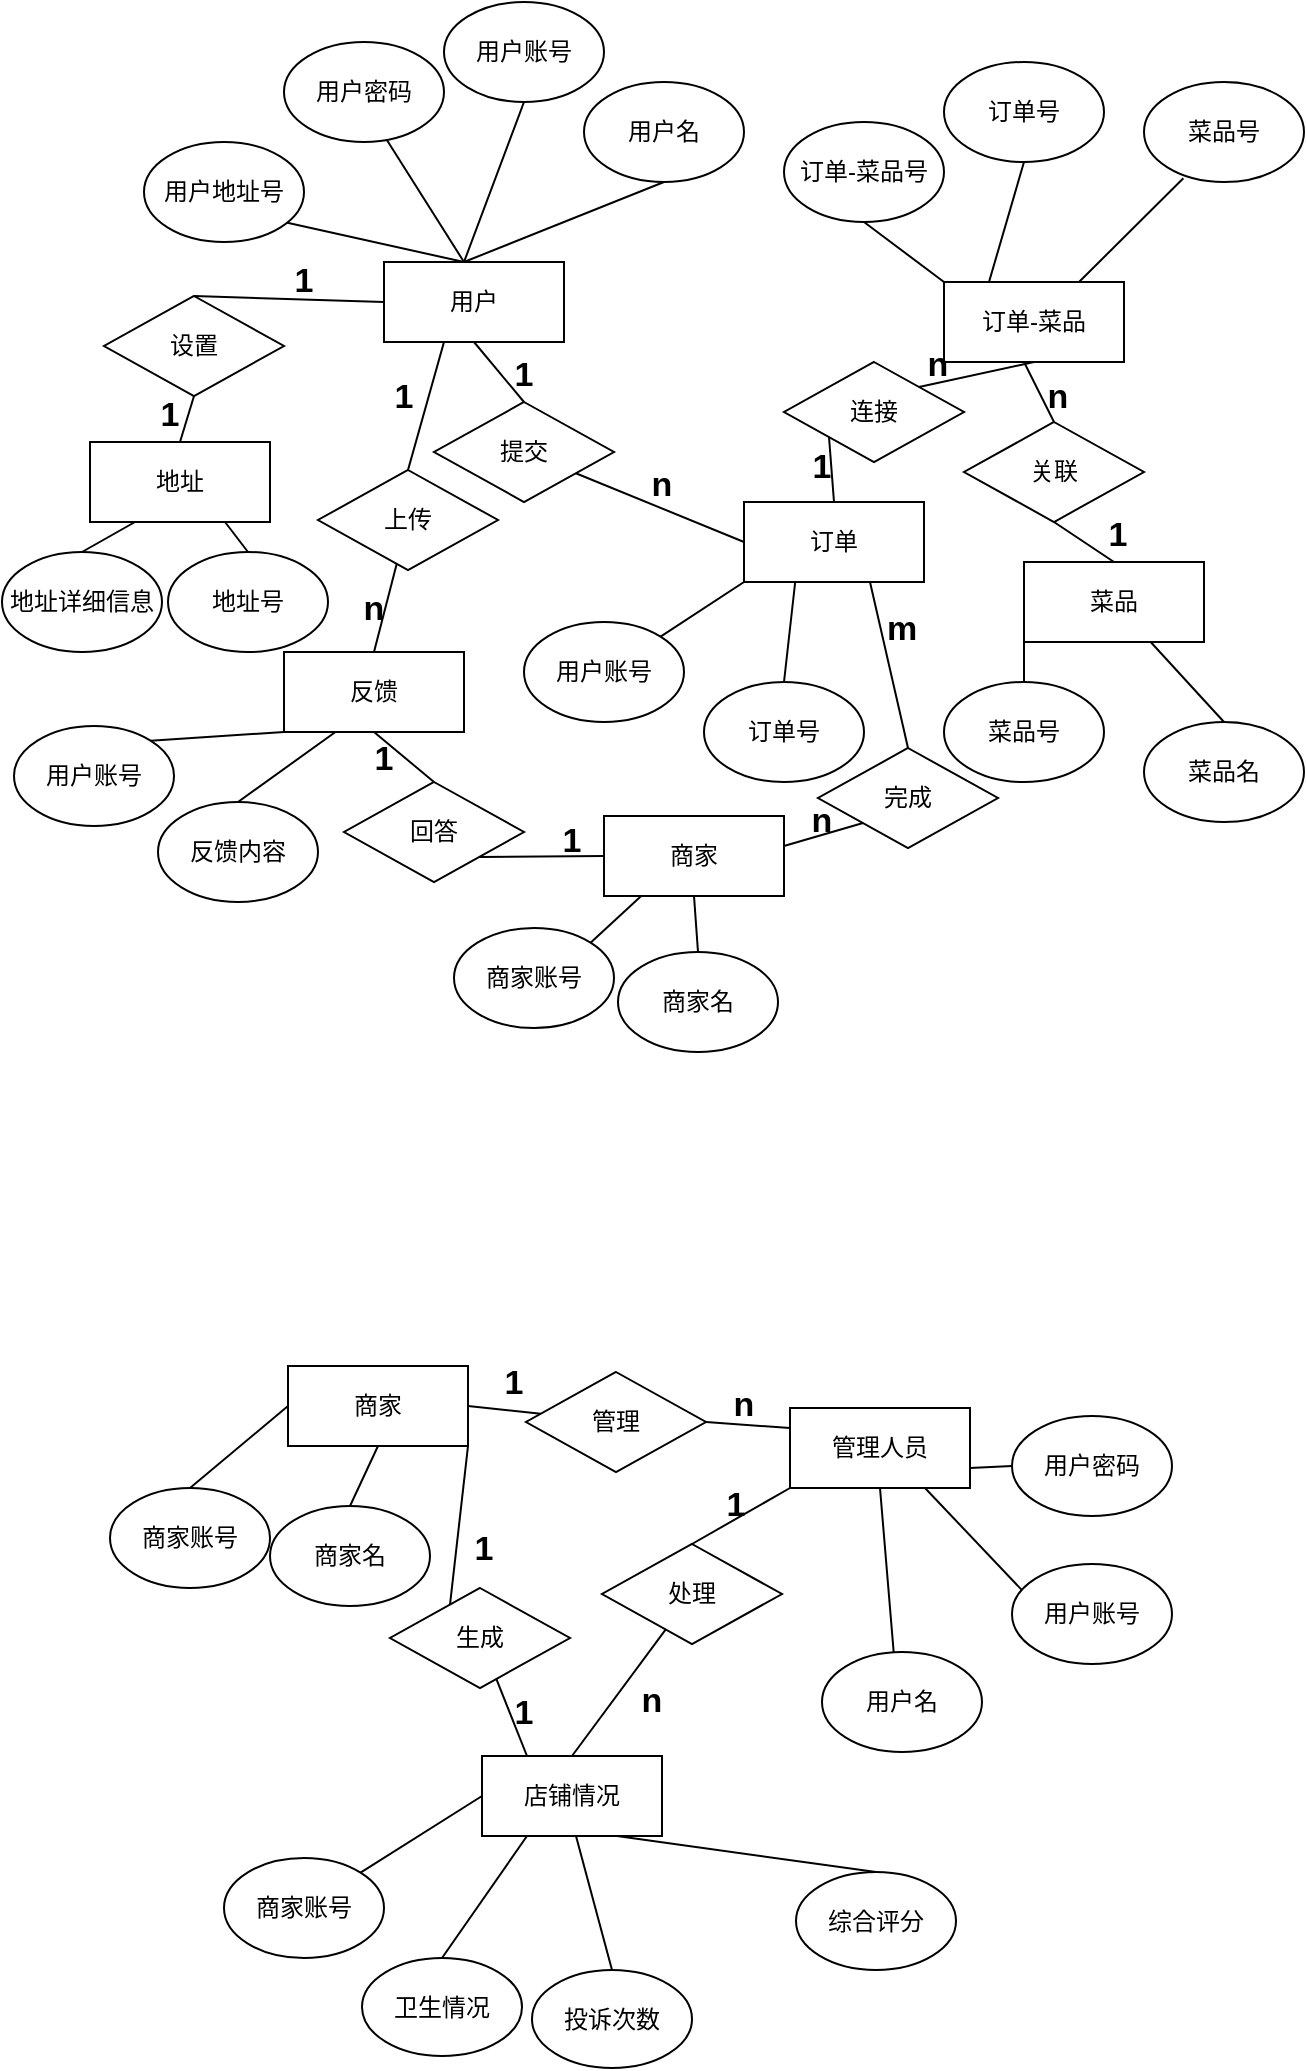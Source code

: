 <mxfile version="20.5.1" type="github">
  <diagram id="eNidESBqAF4DQQRwtHDU" name="Page-1">
    <mxGraphModel dx="1000" dy="600" grid="0" gridSize="10" guides="1" tooltips="1" connect="1" arrows="1" fold="1" page="1" pageScale="1" pageWidth="827" pageHeight="1169" math="0" shadow="0">
      <root>
        <mxCell id="0" />
        <mxCell id="1" parent="0" />
        <mxCell id="hhgO8jSMTBiHvEmgLpF0-1" value="用户" style="rounded=0;whiteSpace=wrap;html=1;" parent="1" vertex="1">
          <mxGeometry x="265" y="200" width="90" height="40" as="geometry" />
        </mxCell>
        <mxCell id="hhgO8jSMTBiHvEmgLpF0-4" value="" style="endArrow=none;html=1;rounded=0;entryX=0.5;entryY=1;entryDx=0;entryDy=0;" parent="1" target="hhgO8jSMTBiHvEmgLpF0-5" edge="1">
          <mxGeometry width="50" height="50" relative="1" as="geometry">
            <mxPoint x="305" y="200" as="sourcePoint" />
            <mxPoint x="315" y="160" as="targetPoint" />
          </mxGeometry>
        </mxCell>
        <mxCell id="hhgO8jSMTBiHvEmgLpF0-5" value="用户名" style="ellipse;whiteSpace=wrap;html=1;" parent="1" vertex="1">
          <mxGeometry x="365" y="110" width="80" height="50" as="geometry" />
        </mxCell>
        <mxCell id="hhgO8jSMTBiHvEmgLpF0-8" value="" style="endArrow=none;html=1;rounded=0;entryX=0.5;entryY=1;entryDx=0;entryDy=0;" parent="1" target="hhgO8jSMTBiHvEmgLpF0-10" edge="1">
          <mxGeometry width="50" height="50" relative="1" as="geometry">
            <mxPoint x="305" y="200" as="sourcePoint" />
            <mxPoint x="245" y="150" as="targetPoint" />
          </mxGeometry>
        </mxCell>
        <mxCell id="hhgO8jSMTBiHvEmgLpF0-10" value="用户账号" style="ellipse;whiteSpace=wrap;html=1;" parent="1" vertex="1">
          <mxGeometry x="295" y="70" width="80" height="50" as="geometry" />
        </mxCell>
        <mxCell id="hhgO8jSMTBiHvEmgLpF0-11" value="用户密码" style="ellipse;whiteSpace=wrap;html=1;" parent="1" vertex="1">
          <mxGeometry x="215" y="90" width="80" height="50" as="geometry" />
        </mxCell>
        <mxCell id="hhgO8jSMTBiHvEmgLpF0-13" value="" style="endArrow=none;html=1;rounded=0;entryX=0.64;entryY=0.972;entryDx=0;entryDy=0;entryPerimeter=0;" parent="1" target="hhgO8jSMTBiHvEmgLpF0-11" edge="1">
          <mxGeometry width="50" height="50" relative="1" as="geometry">
            <mxPoint x="305" y="200" as="sourcePoint" />
            <mxPoint x="355" y="150" as="targetPoint" />
          </mxGeometry>
        </mxCell>
        <mxCell id="hhgO8jSMTBiHvEmgLpF0-14" value="" style="endArrow=none;html=1;rounded=0;" parent="1" edge="1">
          <mxGeometry width="50" height="50" relative="1" as="geometry">
            <mxPoint x="215" y="180" as="sourcePoint" />
            <mxPoint x="305" y="200" as="targetPoint" />
          </mxGeometry>
        </mxCell>
        <mxCell id="hhgO8jSMTBiHvEmgLpF0-15" value="用户地址号" style="ellipse;whiteSpace=wrap;html=1;" parent="1" vertex="1">
          <mxGeometry x="145" y="140" width="80" height="50" as="geometry" />
        </mxCell>
        <mxCell id="hhgO8jSMTBiHvEmgLpF0-16" value="设置" style="rhombus;whiteSpace=wrap;html=1;" parent="1" vertex="1">
          <mxGeometry x="125" y="217" width="90" height="50" as="geometry" />
        </mxCell>
        <mxCell id="hhgO8jSMTBiHvEmgLpF0-17" value="" style="endArrow=none;html=1;rounded=0;exitX=0.5;exitY=0;exitDx=0;exitDy=0;entryX=0;entryY=0.5;entryDx=0;entryDy=0;" parent="1" source="hhgO8jSMTBiHvEmgLpF0-16" edge="1" target="hhgO8jSMTBiHvEmgLpF0-1">
          <mxGeometry width="50" height="50" relative="1" as="geometry">
            <mxPoint x="135" y="240" as="sourcePoint" />
            <mxPoint x="185" y="190" as="targetPoint" />
          </mxGeometry>
        </mxCell>
        <mxCell id="hhgO8jSMTBiHvEmgLpF0-18" value="地址" style="rounded=0;whiteSpace=wrap;html=1;" parent="1" vertex="1">
          <mxGeometry x="118" y="290" width="90" height="40" as="geometry" />
        </mxCell>
        <mxCell id="hhgO8jSMTBiHvEmgLpF0-19" value="" style="endArrow=none;html=1;rounded=0;exitX=0.5;exitY=0;exitDx=0;exitDy=0;entryX=0.5;entryY=1;entryDx=0;entryDy=0;" parent="1" source="hhgO8jSMTBiHvEmgLpF0-18" target="hhgO8jSMTBiHvEmgLpF0-16" edge="1">
          <mxGeometry width="50" height="50" relative="1" as="geometry">
            <mxPoint x="135" y="360" as="sourcePoint" />
            <mxPoint x="185" y="310" as="targetPoint" />
          </mxGeometry>
        </mxCell>
        <mxCell id="hhgO8jSMTBiHvEmgLpF0-20" value="" style="endArrow=none;html=1;rounded=0;exitX=0.5;exitY=0;exitDx=0;exitDy=0;entryX=0.25;entryY=1;entryDx=0;entryDy=0;" parent="1" source="hhgO8jSMTBiHvEmgLpF0-21" target="hhgO8jSMTBiHvEmgLpF0-18" edge="1">
          <mxGeometry width="50" height="50" relative="1" as="geometry">
            <mxPoint x="125" y="430" as="sourcePoint" />
            <mxPoint x="175" y="400" as="targetPoint" />
          </mxGeometry>
        </mxCell>
        <mxCell id="hhgO8jSMTBiHvEmgLpF0-21" value="地址详细信息" style="ellipse;whiteSpace=wrap;html=1;" parent="1" vertex="1">
          <mxGeometry x="74" y="345" width="80" height="50" as="geometry" />
        </mxCell>
        <mxCell id="hhgO8jSMTBiHvEmgLpF0-22" value="" style="endArrow=none;html=1;rounded=0;entryX=0.5;entryY=1;entryDx=0;entryDy=0;" parent="1" target="hhgO8jSMTBiHvEmgLpF0-1" edge="1">
          <mxGeometry width="50" height="50" relative="1" as="geometry">
            <mxPoint x="335" y="270" as="sourcePoint" />
            <mxPoint x="325" y="240" as="targetPoint" />
          </mxGeometry>
        </mxCell>
        <mxCell id="hhgO8jSMTBiHvEmgLpF0-24" value="提交" style="rhombus;whiteSpace=wrap;html=1;" parent="1" vertex="1">
          <mxGeometry x="290" y="270" width="90" height="50" as="geometry" />
        </mxCell>
        <mxCell id="hhgO8jSMTBiHvEmgLpF0-26" value="" style="endArrow=none;html=1;rounded=0;" parent="1" target="hhgO8jSMTBiHvEmgLpF0-24" edge="1">
          <mxGeometry width="50" height="50" relative="1" as="geometry">
            <mxPoint x="445" y="340" as="sourcePoint" />
            <mxPoint x="375" y="300" as="targetPoint" />
            <Array as="points" />
          </mxGeometry>
        </mxCell>
        <mxCell id="hhgO8jSMTBiHvEmgLpF0-27" value="订单" style="rounded=0;whiteSpace=wrap;html=1;" parent="1" vertex="1">
          <mxGeometry x="445" y="320" width="90" height="40" as="geometry" />
        </mxCell>
        <mxCell id="hhgO8jSMTBiHvEmgLpF0-29" value="用户账号" style="ellipse;whiteSpace=wrap;html=1;" parent="1" vertex="1">
          <mxGeometry x="335" y="380" width="80" height="50" as="geometry" />
        </mxCell>
        <mxCell id="hhgO8jSMTBiHvEmgLpF0-30" value="订单号" style="ellipse;whiteSpace=wrap;html=1;" parent="1" vertex="1">
          <mxGeometry x="425" y="410" width="80" height="50" as="geometry" />
        </mxCell>
        <mxCell id="hhgO8jSMTBiHvEmgLpF0-32" value="" style="endArrow=none;html=1;rounded=0;exitX=1;exitY=0;exitDx=0;exitDy=0;" parent="1" source="hhgO8jSMTBiHvEmgLpF0-29" edge="1">
          <mxGeometry width="50" height="50" relative="1" as="geometry">
            <mxPoint x="395" y="410" as="sourcePoint" />
            <mxPoint x="445" y="360" as="targetPoint" />
          </mxGeometry>
        </mxCell>
        <mxCell id="hhgO8jSMTBiHvEmgLpF0-33" value="" style="endArrow=none;html=1;rounded=0;entryX=0.64;entryY=0.972;entryDx=0;entryDy=0;entryPerimeter=0;exitX=0.5;exitY=0;exitDx=0;exitDy=0;" parent="1" source="hhgO8jSMTBiHvEmgLpF0-30" edge="1">
          <mxGeometry width="50" height="50" relative="1" as="geometry">
            <mxPoint x="509.4" y="421.4" as="sourcePoint" />
            <mxPoint x="470.6" y="360" as="targetPoint" />
          </mxGeometry>
        </mxCell>
        <mxCell id="hhgO8jSMTBiHvEmgLpF0-34" value="订单-菜品" style="rounded=0;whiteSpace=wrap;html=1;" parent="1" vertex="1">
          <mxGeometry x="545" y="210" width="90" height="40" as="geometry" />
        </mxCell>
        <mxCell id="hhgO8jSMTBiHvEmgLpF0-35" value="订单-菜品号" style="ellipse;whiteSpace=wrap;html=1;" parent="1" vertex="1">
          <mxGeometry x="465" y="130" width="80" height="50" as="geometry" />
        </mxCell>
        <mxCell id="hhgO8jSMTBiHvEmgLpF0-36" value="" style="endArrow=none;html=1;rounded=0;exitX=0;exitY=0;exitDx=0;exitDy=0;" parent="1" source="hhgO8jSMTBiHvEmgLpF0-34" edge="1">
          <mxGeometry width="50" height="50" relative="1" as="geometry">
            <mxPoint x="589.08" y="214.4" as="sourcePoint" />
            <mxPoint x="504.996" y="180.002" as="targetPoint" />
            <Array as="points" />
          </mxGeometry>
        </mxCell>
        <mxCell id="hhgO8jSMTBiHvEmgLpF0-37" value="订单号" style="ellipse;whiteSpace=wrap;html=1;" parent="1" vertex="1">
          <mxGeometry x="545" y="100" width="80" height="50" as="geometry" />
        </mxCell>
        <mxCell id="hhgO8jSMTBiHvEmgLpF0-38" value="" style="endArrow=none;html=1;rounded=0;exitX=0.25;exitY=0;exitDx=0;exitDy=0;" parent="1" source="hhgO8jSMTBiHvEmgLpF0-34" edge="1">
          <mxGeometry width="50" height="50" relative="1" as="geometry">
            <mxPoint x="623.8" y="200" as="sourcePoint" />
            <mxPoint x="585" y="150" as="targetPoint" />
          </mxGeometry>
        </mxCell>
        <mxCell id="hhgO8jSMTBiHvEmgLpF0-39" value="地址号" style="ellipse;whiteSpace=wrap;html=1;" parent="1" vertex="1">
          <mxGeometry x="157" y="345" width="80" height="50" as="geometry" />
        </mxCell>
        <mxCell id="hhgO8jSMTBiHvEmgLpF0-40" value="" style="endArrow=none;html=1;rounded=0;exitX=0.5;exitY=0;exitDx=0;exitDy=0;entryX=0.75;entryY=1;entryDx=0;entryDy=0;" parent="1" source="hhgO8jSMTBiHvEmgLpF0-39" target="hhgO8jSMTBiHvEmgLpF0-18" edge="1">
          <mxGeometry width="50" height="50" relative="1" as="geometry">
            <mxPoint x="175" y="430" as="sourcePoint" />
            <mxPoint x="215" y="400" as="targetPoint" />
          </mxGeometry>
        </mxCell>
        <mxCell id="hhgO8jSMTBiHvEmgLpF0-41" value="" style="endArrow=none;html=1;rounded=0;exitX=0.75;exitY=0;exitDx=0;exitDy=0;entryX=0.246;entryY=0.963;entryDx=0;entryDy=0;entryPerimeter=0;" parent="1" source="hhgO8jSMTBiHvEmgLpF0-34" target="hhgO8jSMTBiHvEmgLpF0-42" edge="1">
          <mxGeometry width="50" height="50" relative="1" as="geometry">
            <mxPoint x="607.5" y="220" as="sourcePoint" />
            <mxPoint x="645" y="160" as="targetPoint" />
          </mxGeometry>
        </mxCell>
        <mxCell id="hhgO8jSMTBiHvEmgLpF0-42" value="菜品号" style="ellipse;whiteSpace=wrap;html=1;" parent="1" vertex="1">
          <mxGeometry x="645" y="110" width="80" height="50" as="geometry" />
        </mxCell>
        <mxCell id="hhgO8jSMTBiHvEmgLpF0-43" value="连接" style="rhombus;whiteSpace=wrap;html=1;" parent="1" vertex="1">
          <mxGeometry x="465" y="250" width="90" height="50" as="geometry" />
        </mxCell>
        <mxCell id="hhgO8jSMTBiHvEmgLpF0-45" value="" style="endArrow=none;html=1;rounded=0;entryX=0;entryY=1;entryDx=0;entryDy=0;exitX=0.5;exitY=0;exitDx=0;exitDy=0;" parent="1" source="hhgO8jSMTBiHvEmgLpF0-27" target="hhgO8jSMTBiHvEmgLpF0-43" edge="1">
          <mxGeometry width="50" height="50" relative="1" as="geometry">
            <mxPoint x="425" y="280" as="sourcePoint" />
            <mxPoint x="475" y="230" as="targetPoint" />
          </mxGeometry>
        </mxCell>
        <mxCell id="hhgO8jSMTBiHvEmgLpF0-46" value="" style="endArrow=none;html=1;rounded=0;entryX=0.5;entryY=1;entryDx=0;entryDy=0;exitX=1;exitY=0;exitDx=0;exitDy=0;" parent="1" source="hhgO8jSMTBiHvEmgLpF0-43" target="hhgO8jSMTBiHvEmgLpF0-34" edge="1">
          <mxGeometry width="50" height="50" relative="1" as="geometry">
            <mxPoint x="597.5" y="300" as="sourcePoint" />
            <mxPoint x="572.5" y="270" as="targetPoint" />
          </mxGeometry>
        </mxCell>
        <mxCell id="hhgO8jSMTBiHvEmgLpF0-47" value="" style="endArrow=none;html=1;rounded=0;entryX=0;entryY=1;entryDx=0;entryDy=0;exitX=0.5;exitY=0;exitDx=0;exitDy=0;" parent="1" source="hhgO8jSMTBiHvEmgLpF0-48" edge="1">
          <mxGeometry width="50" height="50" relative="1" as="geometry">
            <mxPoint x="605" y="280" as="sourcePoint" />
            <mxPoint x="585" y="250" as="targetPoint" />
          </mxGeometry>
        </mxCell>
        <mxCell id="hhgO8jSMTBiHvEmgLpF0-48" value="关联" style="rhombus;whiteSpace=wrap;html=1;" parent="1" vertex="1">
          <mxGeometry x="555" y="280" width="90" height="50" as="geometry" />
        </mxCell>
        <mxCell id="hhgO8jSMTBiHvEmgLpF0-49" value="菜品" style="rounded=0;whiteSpace=wrap;html=1;" parent="1" vertex="1">
          <mxGeometry x="585" y="350" width="90" height="40" as="geometry" />
        </mxCell>
        <mxCell id="hhgO8jSMTBiHvEmgLpF0-50" value="" style="endArrow=none;html=1;rounded=0;entryX=0.5;entryY=1;entryDx=0;entryDy=0;exitX=0.5;exitY=0;exitDx=0;exitDy=0;" parent="1" source="hhgO8jSMTBiHvEmgLpF0-49" target="hhgO8jSMTBiHvEmgLpF0-48" edge="1">
          <mxGeometry width="50" height="50" relative="1" as="geometry">
            <mxPoint x="682.5" y="362.5" as="sourcePoint" />
            <mxPoint x="615" y="320" as="targetPoint" />
          </mxGeometry>
        </mxCell>
        <mxCell id="hhgO8jSMTBiHvEmgLpF0-51" value="" style="endArrow=none;html=1;rounded=0;exitX=0.5;exitY=0;exitDx=0;exitDy=0;" parent="1" source="hhgO8jSMTBiHvEmgLpF0-52" edge="1">
          <mxGeometry width="50" height="50" relative="1" as="geometry">
            <mxPoint x="565" y="410" as="sourcePoint" />
            <mxPoint x="585" y="390" as="targetPoint" />
          </mxGeometry>
        </mxCell>
        <mxCell id="hhgO8jSMTBiHvEmgLpF0-52" value="菜品号" style="ellipse;whiteSpace=wrap;html=1;" parent="1" vertex="1">
          <mxGeometry x="545" y="410" width="80" height="50" as="geometry" />
        </mxCell>
        <mxCell id="hhgO8jSMTBiHvEmgLpF0-53" value="" style="endArrow=none;html=1;rounded=0;exitX=0.5;exitY=0;exitDx=0;exitDy=0;" parent="1" source="hhgO8jSMTBiHvEmgLpF0-54" target="hhgO8jSMTBiHvEmgLpF0-49" edge="1">
          <mxGeometry width="50" height="50" relative="1" as="geometry">
            <mxPoint x="625" y="430" as="sourcePoint" />
            <mxPoint x="595" y="400" as="targetPoint" />
          </mxGeometry>
        </mxCell>
        <mxCell id="hhgO8jSMTBiHvEmgLpF0-54" value="菜品名" style="ellipse;whiteSpace=wrap;html=1;" parent="1" vertex="1">
          <mxGeometry x="645" y="430" width="80" height="50" as="geometry" />
        </mxCell>
        <mxCell id="hhgO8jSMTBiHvEmgLpF0-56" value="" style="endArrow=none;html=1;rounded=0;exitX=0.5;exitY=0;exitDx=0;exitDy=0;startArrow=none;" parent="1" source="hhgO8jSMTBiHvEmgLpF0-60" edge="1">
          <mxGeometry width="50" height="50" relative="1" as="geometry">
            <mxPoint x="254" y="468" as="sourcePoint" />
            <mxPoint x="295" y="240" as="targetPoint" />
          </mxGeometry>
        </mxCell>
        <mxCell id="hhgO8jSMTBiHvEmgLpF0-58" value="反馈" style="rounded=0;whiteSpace=wrap;html=1;" parent="1" vertex="1">
          <mxGeometry x="215" y="395" width="90" height="40" as="geometry" />
        </mxCell>
        <mxCell id="hhgO8jSMTBiHvEmgLpF0-59" value="" style="endArrow=none;html=1;rounded=0;exitX=0.5;exitY=0;exitDx=0;exitDy=0;" parent="1" source="hhgO8jSMTBiHvEmgLpF0-62" edge="1">
          <mxGeometry width="50" height="50" relative="1" as="geometry">
            <mxPoint x="524" y="430" as="sourcePoint" />
            <mxPoint x="508" y="360" as="targetPoint" />
          </mxGeometry>
        </mxCell>
        <mxCell id="hhgO8jSMTBiHvEmgLpF0-60" value="上传" style="rhombus;whiteSpace=wrap;html=1;" parent="1" vertex="1">
          <mxGeometry x="232" y="304" width="90" height="50" as="geometry" />
        </mxCell>
        <mxCell id="hhgO8jSMTBiHvEmgLpF0-61" value="" style="endArrow=none;html=1;rounded=0;exitX=0.5;exitY=0;exitDx=0;exitDy=0;" parent="1" source="hhgO8jSMTBiHvEmgLpF0-58" target="hhgO8jSMTBiHvEmgLpF0-60" edge="1">
          <mxGeometry width="50" height="50" relative="1" as="geometry">
            <mxPoint x="245" y="471.0" as="sourcePoint" />
            <mxPoint x="295" y="240" as="targetPoint" />
          </mxGeometry>
        </mxCell>
        <mxCell id="hhgO8jSMTBiHvEmgLpF0-62" value="完成" style="rhombus;whiteSpace=wrap;html=1;" parent="1" vertex="1">
          <mxGeometry x="482" y="443" width="90" height="50" as="geometry" />
        </mxCell>
        <mxCell id="hhgO8jSMTBiHvEmgLpF0-63" value="" style="endArrow=none;html=1;rounded=0;entryX=0;entryY=1;entryDx=0;entryDy=0;" parent="1" target="hhgO8jSMTBiHvEmgLpF0-62" edge="1">
          <mxGeometry width="50" height="50" relative="1" as="geometry">
            <mxPoint x="465" y="492" as="sourcePoint" />
            <mxPoint x="490" y="480" as="targetPoint" />
          </mxGeometry>
        </mxCell>
        <mxCell id="hhgO8jSMTBiHvEmgLpF0-64" value="商家" style="rounded=0;whiteSpace=wrap;html=1;" parent="1" vertex="1">
          <mxGeometry x="375" y="477" width="90" height="40" as="geometry" />
        </mxCell>
        <mxCell id="hhgO8jSMTBiHvEmgLpF0-65" value="商家账号" style="ellipse;whiteSpace=wrap;html=1;" parent="1" vertex="1">
          <mxGeometry x="300" y="533" width="80" height="50" as="geometry" />
        </mxCell>
        <mxCell id="hhgO8jSMTBiHvEmgLpF0-66" value="" style="endArrow=none;html=1;rounded=0;entryX=0.64;entryY=0.972;entryDx=0;entryDy=0;entryPerimeter=0;exitX=1;exitY=0;exitDx=0;exitDy=0;" parent="1" source="hhgO8jSMTBiHvEmgLpF0-65" edge="1">
          <mxGeometry width="50" height="50" relative="1" as="geometry">
            <mxPoint x="388" y="567" as="sourcePoint" />
            <mxPoint x="393.6" y="517" as="targetPoint" />
          </mxGeometry>
        </mxCell>
        <mxCell id="hhgO8jSMTBiHvEmgLpF0-67" value="商家名" style="ellipse;whiteSpace=wrap;html=1;" parent="1" vertex="1">
          <mxGeometry x="382" y="545" width="80" height="50" as="geometry" />
        </mxCell>
        <mxCell id="hhgO8jSMTBiHvEmgLpF0-68" value="" style="endArrow=none;html=1;rounded=0;entryX=0.5;entryY=1;entryDx=0;entryDy=0;exitX=0.5;exitY=0;exitDx=0;exitDy=0;" parent="1" source="hhgO8jSMTBiHvEmgLpF0-67" target="hhgO8jSMTBiHvEmgLpF0-64" edge="1">
          <mxGeometry width="50" height="50" relative="1" as="geometry">
            <mxPoint x="378.284" y="550.322" as="sourcePoint" />
            <mxPoint x="403.6" y="527" as="targetPoint" />
          </mxGeometry>
        </mxCell>
        <mxCell id="hhgO8jSMTBiHvEmgLpF0-69" value="" style="endArrow=none;html=1;rounded=0;startArrow=none;exitX=0.5;exitY=0;exitDx=0;exitDy=0;entryX=0.5;entryY=1;entryDx=0;entryDy=0;" parent="1" source="hhgO8jSMTBiHvEmgLpF0-70" target="hhgO8jSMTBiHvEmgLpF0-58" edge="1">
          <mxGeometry width="50" height="50" relative="1" as="geometry">
            <mxPoint x="282" y="474" as="sourcePoint" />
            <mxPoint x="255" y="436" as="targetPoint" />
          </mxGeometry>
        </mxCell>
        <mxCell id="hhgO8jSMTBiHvEmgLpF0-70" value="回答" style="rhombus;whiteSpace=wrap;html=1;" parent="1" vertex="1">
          <mxGeometry x="245" y="460" width="90" height="50" as="geometry" />
        </mxCell>
        <mxCell id="hhgO8jSMTBiHvEmgLpF0-71" value="" style="endArrow=none;html=1;rounded=0;startArrow=none;entryX=0;entryY=0.5;entryDx=0;entryDy=0;exitX=1;exitY=1;exitDx=0;exitDy=0;" parent="1" source="hhgO8jSMTBiHvEmgLpF0-70" target="hhgO8jSMTBiHvEmgLpF0-64" edge="1">
          <mxGeometry width="50" height="50" relative="1" as="geometry">
            <mxPoint x="240" y="558" as="sourcePoint" />
            <mxPoint x="290" y="523" as="targetPoint" />
          </mxGeometry>
        </mxCell>
        <mxCell id="hhgO8jSMTBiHvEmgLpF0-72" value="管理人员" style="rounded=0;whiteSpace=wrap;html=1;" parent="1" vertex="1">
          <mxGeometry x="468" y="773" width="90" height="40" as="geometry" />
        </mxCell>
        <mxCell id="hhgO8jSMTBiHvEmgLpF0-73" value="" style="endArrow=none;html=1;rounded=0;entryX=0.5;entryY=1;entryDx=0;entryDy=0;exitX=0.5;exitY=1;exitDx=0;exitDy=0;" parent="1" source="hhgO8jSMTBiHvEmgLpF0-72" target="hhgO8jSMTBiHvEmgLpF0-74" edge="1">
          <mxGeometry width="50" height="50" relative="1" as="geometry">
            <mxPoint x="434" y="777" as="sourcePoint" />
            <mxPoint x="444" y="737" as="targetPoint" />
          </mxGeometry>
        </mxCell>
        <mxCell id="hhgO8jSMTBiHvEmgLpF0-74" value="用户名" style="ellipse;whiteSpace=wrap;html=1;" parent="1" vertex="1">
          <mxGeometry x="484" y="895" width="80" height="50" as="geometry" />
        </mxCell>
        <mxCell id="hhgO8jSMTBiHvEmgLpF0-75" value="" style="endArrow=none;html=1;rounded=0;entryX=0.5;entryY=1;entryDx=0;entryDy=0;exitX=0.75;exitY=1;exitDx=0;exitDy=0;" parent="1" source="hhgO8jSMTBiHvEmgLpF0-72" target="hhgO8jSMTBiHvEmgLpF0-76" edge="1">
          <mxGeometry width="50" height="50" relative="1" as="geometry">
            <mxPoint x="434" y="777" as="sourcePoint" />
            <mxPoint x="374" y="727" as="targetPoint" />
          </mxGeometry>
        </mxCell>
        <mxCell id="hhgO8jSMTBiHvEmgLpF0-76" value="用户账号" style="ellipse;whiteSpace=wrap;html=1;" parent="1" vertex="1">
          <mxGeometry x="579" y="851" width="80" height="50" as="geometry" />
        </mxCell>
        <mxCell id="hhgO8jSMTBiHvEmgLpF0-77" value="用户密码" style="ellipse;whiteSpace=wrap;html=1;" parent="1" vertex="1">
          <mxGeometry x="579" y="777" width="80" height="50" as="geometry" />
        </mxCell>
        <mxCell id="hhgO8jSMTBiHvEmgLpF0-78" value="" style="endArrow=none;html=1;rounded=0;entryX=0;entryY=0.5;entryDx=0;entryDy=0;exitX=1;exitY=0.75;exitDx=0;exitDy=0;" parent="1" source="hhgO8jSMTBiHvEmgLpF0-72" target="hhgO8jSMTBiHvEmgLpF0-77" edge="1">
          <mxGeometry width="50" height="50" relative="1" as="geometry">
            <mxPoint x="434" y="777" as="sourcePoint" />
            <mxPoint x="484" y="727" as="targetPoint" />
          </mxGeometry>
        </mxCell>
        <mxCell id="hhgO8jSMTBiHvEmgLpF0-79" value="" style="endArrow=none;html=1;rounded=0;exitX=1;exitY=0.5;exitDx=0;exitDy=0;startArrow=none;entryX=0;entryY=0.25;entryDx=0;entryDy=0;" parent="1" source="hhgO8jSMTBiHvEmgLpF0-140" target="hhgO8jSMTBiHvEmgLpF0-72" edge="1">
          <mxGeometry width="50" height="50" relative="1" as="geometry">
            <mxPoint x="344" y="757" as="sourcePoint" />
            <mxPoint x="434" y="777" as="targetPoint" />
          </mxGeometry>
        </mxCell>
        <mxCell id="hhgO8jSMTBiHvEmgLpF0-115" value="" style="endArrow=none;html=1;rounded=0;exitX=0.5;exitY=0;exitDx=0;exitDy=0;startArrow=none;entryX=0;entryY=1;entryDx=0;entryDy=0;" parent="1" source="hhgO8jSMTBiHvEmgLpF0-118" target="hhgO8jSMTBiHvEmgLpF0-72" edge="1">
          <mxGeometry width="50" height="50" relative="1" as="geometry">
            <mxPoint x="383" y="1045" as="sourcePoint" />
            <mxPoint x="424" y="815" as="targetPoint" />
          </mxGeometry>
        </mxCell>
        <mxCell id="hhgO8jSMTBiHvEmgLpF0-116" value="店铺情况" style="rounded=0;whiteSpace=wrap;html=1;" parent="1" vertex="1">
          <mxGeometry x="314" y="947" width="90" height="40" as="geometry" />
        </mxCell>
        <mxCell id="hhgO8jSMTBiHvEmgLpF0-118" value="处理" style="rhombus;whiteSpace=wrap;html=1;" parent="1" vertex="1">
          <mxGeometry x="374" y="841" width="90" height="50" as="geometry" />
        </mxCell>
        <mxCell id="hhgO8jSMTBiHvEmgLpF0-119" value="" style="endArrow=none;html=1;rounded=0;exitX=0.5;exitY=0;exitDx=0;exitDy=0;" parent="1" source="hhgO8jSMTBiHvEmgLpF0-116" target="hhgO8jSMTBiHvEmgLpF0-118" edge="1">
          <mxGeometry width="50" height="50" relative="1" as="geometry">
            <mxPoint x="374" y="1048" as="sourcePoint" />
            <mxPoint x="424" y="817" as="targetPoint" />
          </mxGeometry>
        </mxCell>
        <mxCell id="hhgO8jSMTBiHvEmgLpF0-122" value="商家" style="rounded=0;whiteSpace=wrap;html=1;" parent="1" vertex="1">
          <mxGeometry x="217" y="752" width="90" height="40" as="geometry" />
        </mxCell>
        <mxCell id="hhgO8jSMTBiHvEmgLpF0-123" value="商家账号" style="ellipse;whiteSpace=wrap;html=1;" parent="1" vertex="1">
          <mxGeometry x="128" y="813" width="80" height="50" as="geometry" />
        </mxCell>
        <mxCell id="hhgO8jSMTBiHvEmgLpF0-125" value="商家名" style="ellipse;whiteSpace=wrap;html=1;" parent="1" vertex="1">
          <mxGeometry x="208" y="822" width="80" height="50" as="geometry" />
        </mxCell>
        <mxCell id="hhgO8jSMTBiHvEmgLpF0-126" value="" style="endArrow=none;html=1;rounded=0;entryX=0.5;entryY=1;entryDx=0;entryDy=0;exitX=0.5;exitY=0;exitDx=0;exitDy=0;" parent="1" source="hhgO8jSMTBiHvEmgLpF0-125" target="hhgO8jSMTBiHvEmgLpF0-122" edge="1">
          <mxGeometry width="50" height="50" relative="1" as="geometry">
            <mxPoint x="507.284" y="1127.322" as="sourcePoint" />
            <mxPoint x="532.6" y="1104" as="targetPoint" />
          </mxGeometry>
        </mxCell>
        <mxCell id="hhgO8jSMTBiHvEmgLpF0-129" value="" style="endArrow=none;html=1;rounded=0;startArrow=none;entryX=0;entryY=0.5;entryDx=0;entryDy=0;exitX=0.5;exitY=0;exitDx=0;exitDy=0;" parent="1" source="hhgO8jSMTBiHvEmgLpF0-123" target="hhgO8jSMTBiHvEmgLpF0-122" edge="1">
          <mxGeometry width="50" height="50" relative="1" as="geometry">
            <mxPoint x="178" y="816" as="sourcePoint" />
            <mxPoint x="419" y="1100" as="targetPoint" />
          </mxGeometry>
        </mxCell>
        <mxCell id="hhgO8jSMTBiHvEmgLpF0-130" value="用户账号" style="ellipse;whiteSpace=wrap;html=1;" parent="1" vertex="1">
          <mxGeometry x="80" y="432" width="80" height="50" as="geometry" />
        </mxCell>
        <mxCell id="hhgO8jSMTBiHvEmgLpF0-131" value="" style="endArrow=none;html=1;rounded=0;exitX=1;exitY=0;exitDx=0;exitDy=0;entryX=0;entryY=1;entryDx=0;entryDy=0;" parent="1" source="hhgO8jSMTBiHvEmgLpF0-130" target="hhgO8jSMTBiHvEmgLpF0-58" edge="1">
          <mxGeometry width="50" height="50" relative="1" as="geometry">
            <mxPoint x="154.004" y="498.662" as="sourcePoint" />
            <mxPoint x="195.72" y="471.34" as="targetPoint" />
          </mxGeometry>
        </mxCell>
        <mxCell id="hhgO8jSMTBiHvEmgLpF0-132" value="反馈内容" style="ellipse;whiteSpace=wrap;html=1;" parent="1" vertex="1">
          <mxGeometry x="152" y="470" width="80" height="50" as="geometry" />
        </mxCell>
        <mxCell id="hhgO8jSMTBiHvEmgLpF0-133" value="" style="endArrow=none;html=1;rounded=0;exitX=0.5;exitY=0;exitDx=0;exitDy=0;" parent="1" source="hhgO8jSMTBiHvEmgLpF0-132" edge="1">
          <mxGeometry width="50" height="50" relative="1" as="geometry">
            <mxPoint x="199.004" y="462.322" as="sourcePoint" />
            <mxPoint x="240.72" y="435" as="targetPoint" />
          </mxGeometry>
        </mxCell>
        <mxCell id="hhgO8jSMTBiHvEmgLpF0-134" value="商家账号" style="ellipse;whiteSpace=wrap;html=1;" parent="1" vertex="1">
          <mxGeometry x="185" y="998" width="80" height="50" as="geometry" />
        </mxCell>
        <mxCell id="hhgO8jSMTBiHvEmgLpF0-135" value="卫生情况" style="ellipse;whiteSpace=wrap;html=1;" parent="1" vertex="1">
          <mxGeometry x="254" y="1048" width="80" height="49" as="geometry" />
        </mxCell>
        <mxCell id="hhgO8jSMTBiHvEmgLpF0-136" value="" style="endArrow=none;html=1;rounded=0;exitX=1;exitY=0;exitDx=0;exitDy=0;entryX=0;entryY=0.5;entryDx=0;entryDy=0;" parent="1" source="hhgO8jSMTBiHvEmgLpF0-134" target="hhgO8jSMTBiHvEmgLpF0-116" edge="1">
          <mxGeometry width="50" height="50" relative="1" as="geometry">
            <mxPoint x="280" y="1011.13" as="sourcePoint" />
            <mxPoint x="291.367" y="967.0" as="targetPoint" />
          </mxGeometry>
        </mxCell>
        <mxCell id="hhgO8jSMTBiHvEmgLpF0-137" value="" style="endArrow=none;html=1;rounded=0;exitX=0.5;exitY=0;exitDx=0;exitDy=0;entryX=0.25;entryY=1;entryDx=0;entryDy=0;" parent="1" source="hhgO8jSMTBiHvEmgLpF0-135" target="hhgO8jSMTBiHvEmgLpF0-116" edge="1">
          <mxGeometry width="50" height="50" relative="1" as="geometry">
            <mxPoint x="276.284" y="1033.322" as="sourcePoint" />
            <mxPoint x="354" y="1002" as="targetPoint" />
          </mxGeometry>
        </mxCell>
        <mxCell id="hhgO8jSMTBiHvEmgLpF0-140" value="管理" style="rhombus;whiteSpace=wrap;html=1;" parent="1" vertex="1">
          <mxGeometry x="336" y="755" width="90" height="50" as="geometry" />
        </mxCell>
        <mxCell id="hhgO8jSMTBiHvEmgLpF0-141" value="" style="endArrow=none;html=1;rounded=0;exitX=1;exitY=0.5;exitDx=0;exitDy=0;" parent="1" source="hhgO8jSMTBiHvEmgLpF0-122" target="hhgO8jSMTBiHvEmgLpF0-140" edge="1">
          <mxGeometry width="50" height="50" relative="1" as="geometry">
            <mxPoint x="280" y="760" as="sourcePoint" />
            <mxPoint x="434" y="777" as="targetPoint" />
          </mxGeometry>
        </mxCell>
        <mxCell id="hhgO8jSMTBiHvEmgLpF0-143" value="" style="endArrow=none;html=1;rounded=0;startArrow=none;exitX=0.25;exitY=0;exitDx=0;exitDy=0;entryX=1;entryY=1;entryDx=0;entryDy=0;" parent="1" source="hhgO8jSMTBiHvEmgLpF0-144" target="hhgO8jSMTBiHvEmgLpF0-122" edge="1">
          <mxGeometry width="50" height="50" relative="1" as="geometry">
            <mxPoint x="349" y="948" as="sourcePoint" />
            <mxPoint x="272" y="780" as="targetPoint" />
          </mxGeometry>
        </mxCell>
        <mxCell id="hhgO8jSMTBiHvEmgLpF0-144" value="生成" style="rhombus;whiteSpace=wrap;html=1;" parent="1" vertex="1">
          <mxGeometry x="268" y="863" width="90" height="50" as="geometry" />
        </mxCell>
        <mxCell id="hhgO8jSMTBiHvEmgLpF0-147" value="" style="endArrow=none;html=1;rounded=0;startArrow=none;exitX=0.25;exitY=0;exitDx=0;exitDy=0;" parent="1" source="hhgO8jSMTBiHvEmgLpF0-116" target="hhgO8jSMTBiHvEmgLpF0-144" edge="1">
          <mxGeometry width="50" height="50" relative="1" as="geometry">
            <mxPoint x="336.5" y="947" as="sourcePoint" />
            <mxPoint x="272" y="780" as="targetPoint" />
          </mxGeometry>
        </mxCell>
        <mxCell id="hhgO8jSMTBiHvEmgLpF0-148" value="" style="endArrow=none;html=1;rounded=0;entryX=0.25;entryY=1;entryDx=0;entryDy=0;exitX=0.5;exitY=0;exitDx=0;exitDy=0;" parent="1" source="hhgO8jSMTBiHvEmgLpF0-149" edge="1">
          <mxGeometry width="50" height="50" relative="1" as="geometry">
            <mxPoint x="361" y="1050" as="sourcePoint" />
            <mxPoint x="361" y="987" as="targetPoint" />
          </mxGeometry>
        </mxCell>
        <mxCell id="hhgO8jSMTBiHvEmgLpF0-149" value="投诉次数" style="ellipse;whiteSpace=wrap;html=1;" parent="1" vertex="1">
          <mxGeometry x="339" y="1054" width="80" height="49" as="geometry" />
        </mxCell>
        <mxCell id="hhgO8jSMTBiHvEmgLpF0-150" value="" style="endArrow=none;html=1;rounded=0;entryX=0.75;entryY=1;entryDx=0;entryDy=0;exitX=0.5;exitY=0;exitDx=0;exitDy=0;" parent="1" source="hhgO8jSMTBiHvEmgLpF0-151" target="hhgO8jSMTBiHvEmgLpF0-116" edge="1">
          <mxGeometry width="50" height="50" relative="1" as="geometry">
            <mxPoint x="448" y="1057" as="sourcePoint" />
            <mxPoint x="391" y="987" as="targetPoint" />
          </mxGeometry>
        </mxCell>
        <mxCell id="hhgO8jSMTBiHvEmgLpF0-151" value="综合评分" style="ellipse;whiteSpace=wrap;html=1;" parent="1" vertex="1">
          <mxGeometry x="471" y="1005" width="80" height="49" as="geometry" />
        </mxCell>
        <mxCell id="Vb4NtuVy74fltJPTWdcv-1" value="&lt;b&gt;&lt;font style=&quot;font-size: 17px;&quot;&gt;1&lt;/font&gt;&lt;/b&gt;" style="text;html=1;strokeColor=none;fillColor=none;align=center;verticalAlign=middle;whiteSpace=wrap;rounded=0;" vertex="1" parent="1">
          <mxGeometry x="245" y="253" width="60" height="30" as="geometry" />
        </mxCell>
        <mxCell id="Vb4NtuVy74fltJPTWdcv-2" value="&lt;b&gt;&lt;font style=&quot;font-size: 17px;&quot;&gt;n&lt;/font&gt;&lt;/b&gt;" style="text;html=1;strokeColor=none;fillColor=none;align=center;verticalAlign=middle;whiteSpace=wrap;rounded=0;" vertex="1" parent="1">
          <mxGeometry x="230" y="354" width="60" height="40" as="geometry" />
        </mxCell>
        <mxCell id="Vb4NtuVy74fltJPTWdcv-5" value="&lt;b&gt;&lt;font style=&quot;font-size: 17px;&quot;&gt;1&lt;/font&gt;&lt;/b&gt;" style="text;html=1;strokeColor=none;fillColor=none;align=center;verticalAlign=middle;whiteSpace=wrap;rounded=0;" vertex="1" parent="1">
          <mxGeometry x="195" y="195" width="60" height="30" as="geometry" />
        </mxCell>
        <mxCell id="Vb4NtuVy74fltJPTWdcv-6" value="&lt;b&gt;&lt;font style=&quot;font-size: 17px;&quot;&gt;1&lt;/font&gt;&lt;/b&gt;" style="text;html=1;strokeColor=none;fillColor=none;align=center;verticalAlign=middle;whiteSpace=wrap;rounded=0;" vertex="1" parent="1">
          <mxGeometry x="128" y="259" width="60" height="36" as="geometry" />
        </mxCell>
        <mxCell id="Vb4NtuVy74fltJPTWdcv-7" value="&lt;b&gt;&lt;font style=&quot;font-size: 17px;&quot;&gt;1&lt;/font&gt;&lt;/b&gt;" style="text;html=1;strokeColor=none;fillColor=none;align=center;verticalAlign=middle;whiteSpace=wrap;rounded=0;" vertex="1" parent="1">
          <mxGeometry x="329" y="470" width="60" height="40" as="geometry" />
        </mxCell>
        <mxCell id="Vb4NtuVy74fltJPTWdcv-8" value="&lt;b&gt;&lt;font style=&quot;font-size: 17px;&quot;&gt;1&lt;/font&gt;&lt;/b&gt;" style="text;html=1;strokeColor=none;fillColor=none;align=center;verticalAlign=middle;whiteSpace=wrap;rounded=0;" vertex="1" parent="1">
          <mxGeometry x="235" y="432" width="60" height="33" as="geometry" />
        </mxCell>
        <mxCell id="Vb4NtuVy74fltJPTWdcv-9" value="&lt;span style=&quot;font-size: 17px;&quot;&gt;&lt;b&gt;n&lt;/b&gt;&lt;/span&gt;" style="text;html=1;strokeColor=none;fillColor=none;align=center;verticalAlign=middle;whiteSpace=wrap;rounded=0;" vertex="1" parent="1">
          <mxGeometry x="454" y="460" width="60" height="40" as="geometry" />
        </mxCell>
        <mxCell id="Vb4NtuVy74fltJPTWdcv-10" value="&lt;b&gt;&lt;font style=&quot;font-size: 17px;&quot;&gt;m&lt;/font&gt;&lt;/b&gt;" style="text;html=1;strokeColor=none;fillColor=none;align=center;verticalAlign=middle;whiteSpace=wrap;rounded=0;" vertex="1" parent="1">
          <mxGeometry x="494" y="364" width="60" height="40" as="geometry" />
        </mxCell>
        <mxCell id="Vb4NtuVy74fltJPTWdcv-11" value="&lt;b&gt;&lt;font style=&quot;font-size: 17px;&quot;&gt;1&lt;/font&gt;&lt;/b&gt;" style="text;html=1;strokeColor=none;fillColor=none;align=center;verticalAlign=middle;whiteSpace=wrap;rounded=0;" vertex="1" parent="1">
          <mxGeometry x="454" y="283" width="60" height="40" as="geometry" />
        </mxCell>
        <mxCell id="Vb4NtuVy74fltJPTWdcv-12" value="&lt;span style=&quot;font-size: 17px;&quot;&gt;&lt;b&gt;n&lt;/b&gt;&lt;/span&gt;" style="text;html=1;strokeColor=none;fillColor=none;align=center;verticalAlign=middle;whiteSpace=wrap;rounded=0;" vertex="1" parent="1">
          <mxGeometry x="512" y="232" width="60" height="40" as="geometry" />
        </mxCell>
        <mxCell id="Vb4NtuVy74fltJPTWdcv-13" value="&lt;span style=&quot;font-size: 17px;&quot;&gt;&lt;b&gt;n&lt;/b&gt;&lt;/span&gt;" style="text;html=1;strokeColor=none;fillColor=none;align=center;verticalAlign=middle;whiteSpace=wrap;rounded=0;" vertex="1" parent="1">
          <mxGeometry x="572" y="248" width="60" height="40" as="geometry" />
        </mxCell>
        <mxCell id="Vb4NtuVy74fltJPTWdcv-14" value="&lt;b&gt;&lt;font style=&quot;font-size: 17px;&quot;&gt;1&lt;/font&gt;&lt;/b&gt;" style="text;html=1;strokeColor=none;fillColor=none;align=center;verticalAlign=middle;whiteSpace=wrap;rounded=0;" vertex="1" parent="1">
          <mxGeometry x="602" y="317" width="60" height="40" as="geometry" />
        </mxCell>
        <mxCell id="Vb4NtuVy74fltJPTWdcv-15" value="&lt;b&gt;&lt;font style=&quot;font-size: 17px;&quot;&gt;1&lt;/font&gt;&lt;/b&gt;" style="text;html=1;strokeColor=none;fillColor=none;align=center;verticalAlign=middle;whiteSpace=wrap;rounded=0;" vertex="1" parent="1">
          <mxGeometry x="305" y="242" width="60" height="30" as="geometry" />
        </mxCell>
        <mxCell id="Vb4NtuVy74fltJPTWdcv-16" value="&lt;span style=&quot;font-size: 17px;&quot;&gt;&lt;b&gt;n&lt;/b&gt;&lt;/span&gt;" style="text;html=1;strokeColor=none;fillColor=none;align=center;verticalAlign=middle;whiteSpace=wrap;rounded=0;" vertex="1" parent="1">
          <mxGeometry x="374" y="292" width="60" height="40" as="geometry" />
        </mxCell>
        <mxCell id="Vb4NtuVy74fltJPTWdcv-17" value="&lt;b&gt;&lt;font style=&quot;font-size: 17px;&quot;&gt;1&lt;/font&gt;&lt;/b&gt;" style="text;html=1;strokeColor=none;fillColor=none;align=center;verticalAlign=middle;whiteSpace=wrap;rounded=0;" vertex="1" parent="1">
          <mxGeometry x="300" y="744" width="60" height="33" as="geometry" />
        </mxCell>
        <mxCell id="Vb4NtuVy74fltJPTWdcv-18" value="&lt;b&gt;&lt;font style=&quot;font-size: 17px;&quot;&gt;n&lt;/font&gt;&lt;/b&gt;" style="text;html=1;strokeColor=none;fillColor=none;align=center;verticalAlign=middle;whiteSpace=wrap;rounded=0;" vertex="1" parent="1">
          <mxGeometry x="415" y="755.5" width="60" height="33" as="geometry" />
        </mxCell>
        <mxCell id="Vb4NtuVy74fltJPTWdcv-19" value="&lt;b&gt;&lt;font style=&quot;font-size: 17px;&quot;&gt;1&lt;/font&gt;&lt;/b&gt;" style="text;html=1;strokeColor=none;fillColor=none;align=center;verticalAlign=middle;whiteSpace=wrap;rounded=0;" vertex="1" parent="1">
          <mxGeometry x="285" y="827" width="60" height="33" as="geometry" />
        </mxCell>
        <mxCell id="Vb4NtuVy74fltJPTWdcv-20" value="&lt;b&gt;&lt;font style=&quot;font-size: 17px;&quot;&gt;1&lt;/font&gt;&lt;/b&gt;" style="text;html=1;strokeColor=none;fillColor=none;align=center;verticalAlign=middle;whiteSpace=wrap;rounded=0;" vertex="1" parent="1">
          <mxGeometry x="305" y="909" width="60" height="33" as="geometry" />
        </mxCell>
        <mxCell id="Vb4NtuVy74fltJPTWdcv-21" value="&lt;b&gt;&lt;font style=&quot;font-size: 17px;&quot;&gt;1&lt;/font&gt;&lt;/b&gt;" style="text;html=1;strokeColor=none;fillColor=none;align=center;verticalAlign=middle;whiteSpace=wrap;rounded=0;" vertex="1" parent="1">
          <mxGeometry x="411" y="805" width="60" height="33" as="geometry" />
        </mxCell>
        <mxCell id="Vb4NtuVy74fltJPTWdcv-22" value="&lt;b&gt;&lt;font style=&quot;font-size: 17px;&quot;&gt;n&lt;/font&gt;&lt;/b&gt;" style="text;html=1;strokeColor=none;fillColor=none;align=center;verticalAlign=middle;whiteSpace=wrap;rounded=0;" vertex="1" parent="1">
          <mxGeometry x="369" y="903.5" width="60" height="33" as="geometry" />
        </mxCell>
      </root>
    </mxGraphModel>
  </diagram>
</mxfile>
